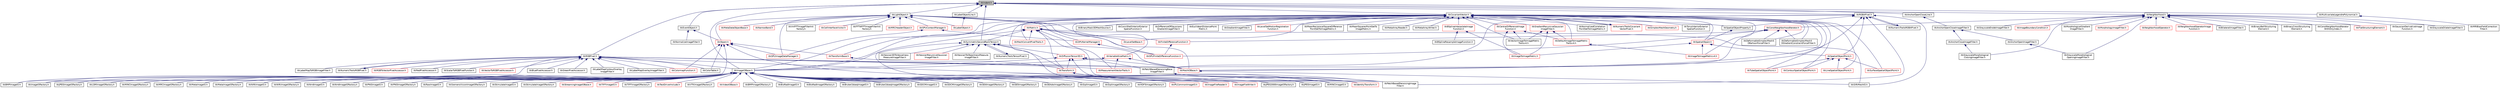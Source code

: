 digraph "itkIndent.h"
{
 // LATEX_PDF_SIZE
  edge [fontname="Helvetica",fontsize="10",labelfontname="Helvetica",labelfontsize="10"];
  node [fontname="Helvetica",fontsize="10",shape=record];
  Node1 [label="itkIndent.h",height=0.2,width=0.4,color="black", fillcolor="grey75", style="filled", fontcolor="black",tooltip=" "];
  Node1 -> Node2 [dir="back",color="midnightblue",fontsize="10",style="solid",fontname="Helvetica"];
  Node2 [label="itkAnchorOpenCloseLine.h",height=0.2,width=0.4,color="black", fillcolor="white", style="filled",URL="$itkAnchorOpenCloseLine_8h.html",tooltip=" "];
  Node2 -> Node3 [dir="back",color="midnightblue",fontsize="10",style="solid",fontname="Helvetica"];
  Node3 [label="itkAnchorOpenCloseImageFilter.h",height=0.2,width=0.4,color="black", fillcolor="white", style="filled",URL="$itkAnchorOpenCloseImageFilter_8h.html",tooltip=" "];
  Node3 -> Node4 [dir="back",color="midnightblue",fontsize="10",style="solid",fontname="Helvetica"];
  Node4 [label="itkAnchorCloseImageFilter.h",height=0.2,width=0.4,color="black", fillcolor="white", style="filled",URL="$itkAnchorCloseImageFilter_8h.html",tooltip=" "];
  Node4 -> Node5 [dir="back",color="midnightblue",fontsize="10",style="solid",fontname="Helvetica"];
  Node5 [label="itkGrayscaleMorphological\lClosingImageFilter.h",height=0.2,width=0.4,color="black", fillcolor="white", style="filled",URL="$itkGrayscaleMorphologicalClosingImageFilter_8h.html",tooltip=" "];
  Node3 -> Node6 [dir="back",color="midnightblue",fontsize="10",style="solid",fontname="Helvetica"];
  Node6 [label="itkAnchorOpenImageFilter.h",height=0.2,width=0.4,color="black", fillcolor="white", style="filled",URL="$itkAnchorOpenImageFilter_8h.html",tooltip=" "];
  Node6 -> Node7 [dir="back",color="midnightblue",fontsize="10",style="solid",fontname="Helvetica"];
  Node7 [label="itkGrayscaleMorphological\lOpeningImageFilter.h",height=0.2,width=0.4,color="black", fillcolor="white", style="filled",URL="$itkGrayscaleMorphologicalOpeningImageFilter_8h.html",tooltip=" "];
  Node1 -> Node8 [dir="back",color="midnightblue",fontsize="10",style="solid",fontname="Helvetica"];
  Node8 [label="itkCovariantVector.h",height=0.2,width=0.4,color="black", fillcolor="white", style="filled",URL="$itkCovariantVector_8h.html",tooltip=" "];
  Node8 -> Node9 [dir="back",color="midnightblue",fontsize="10",style="solid",fontname="Helvetica"];
  Node9 [label="itkBSplineInterpolateImage\lFunction.h",height=0.2,width=0.4,color="red", fillcolor="white", style="filled",URL="$itkBSplineInterpolateImageFunction_8h.html",tooltip=" "];
  Node9 -> Node10 [dir="back",color="midnightblue",fontsize="10",style="solid",fontname="Helvetica"];
  Node10 [label="itkBSplineResampleImageFunction.h",height=0.2,width=0.4,color="black", fillcolor="white", style="filled",URL="$itkBSplineResampleImageFunction_8h.html",tooltip=" "];
  Node9 -> Node11 [dir="back",color="midnightblue",fontsize="10",style="solid",fontname="Helvetica"];
  Node11 [label="itkImageToImageMetric.h",height=0.2,width=0.4,color="red", fillcolor="white", style="filled",URL="$itkImageToImageMetric_8h.html",tooltip=" "];
  Node8 -> Node31 [dir="back",color="midnightblue",fontsize="10",style="solid",fontname="Helvetica"];
  Node31 [label="itkBinaryMask3DMeshSource.h",height=0.2,width=0.4,color="black", fillcolor="white", style="filled",URL="$itkBinaryMask3DMeshSource_8h.html",tooltip=" "];
  Node8 -> Node32 [dir="back",color="midnightblue",fontsize="10",style="solid",fontname="Helvetica"];
  Node32 [label="itkCentralDifferenceImage\lFunction.h",height=0.2,width=0.4,color="red", fillcolor="white", style="filled",URL="$itkCentralDifferenceImageFunction_8h.html",tooltip=" "];
  Node32 -> Node33 [dir="back",color="midnightblue",fontsize="10",style="solid",fontname="Helvetica"];
  Node33 [label="itkDefaultImageToImageMetric\lTraitsv4.h",height=0.2,width=0.4,color="red", fillcolor="white", style="filled",URL="$itkDefaultImageToImageMetricTraitsv4_8h.html",tooltip=" "];
  Node33 -> Node34 [dir="back",color="midnightblue",fontsize="10",style="solid",fontname="Helvetica"];
  Node34 [label="itkImageToImageMetricv4.h",height=0.2,width=0.4,color="red", fillcolor="white", style="filled",URL="$itkImageToImageMetricv4_8h.html",tooltip=" "];
  Node32 -> Node11 [dir="back",color="midnightblue",fontsize="10",style="solid",fontname="Helvetica"];
  Node32 -> Node59 [dir="back",color="midnightblue",fontsize="10",style="solid",fontname="Helvetica"];
  Node59 [label="itkVectorImageToImageMetric\lTraitsv4.h",height=0.2,width=0.4,color="black", fillcolor="white", style="filled",URL="$itkVectorImageToImageMetricTraitsv4_8h.html",tooltip=" "];
  Node8 -> Node60 [dir="back",color="midnightblue",fontsize="10",style="solid",fontname="Helvetica"];
  Node60 [label="itkConicShellInteriorExterior\lSpatialFunction.h",height=0.2,width=0.4,color="black", fillcolor="white", style="filled",URL="$itkConicShellInteriorExteriorSpatialFunction_8h.html",tooltip=" "];
  Node8 -> Node61 [dir="back",color="midnightblue",fontsize="10",style="solid",fontname="Helvetica"];
  Node61 [label="itkContourSpatialObjectPoint.h",height=0.2,width=0.4,color="red", fillcolor="white", style="filled",URL="$itkContourSpatialObjectPoint_8h.html",tooltip=" "];
  Node8 -> Node33 [dir="back",color="midnightblue",fontsize="10",style="solid",fontname="Helvetica"];
  Node8 -> Node65 [dir="back",color="midnightblue",fontsize="10",style="solid",fontname="Helvetica"];
  Node65 [label="itkDeformableSimplexMesh3\lDBalloonForceFilter.h",height=0.2,width=0.4,color="black", fillcolor="white", style="filled",URL="$itkDeformableSimplexMesh3DBalloonForceFilter_8h.html",tooltip=" "];
  Node8 -> Node66 [dir="back",color="midnightblue",fontsize="10",style="solid",fontname="Helvetica"];
  Node66 [label="itkDeformableSimplexMesh3\lDGradientConstraintForceFilter.h",height=0.2,width=0.4,color="black", fillcolor="white", style="filled",URL="$itkDeformableSimplexMesh3DGradientConstraintForceFilter_8h.html",tooltip=" "];
  Node8 -> Node67 [dir="back",color="midnightblue",fontsize="10",style="solid",fontname="Helvetica"];
  Node67 [label="itkDifferenceOfGaussians\lGradientImageFilter.h",height=0.2,width=0.4,color="black", fillcolor="white", style="filled",URL="$itkDifferenceOfGaussiansGradientImageFilter_8h.html",tooltip=" "];
  Node8 -> Node68 [dir="back",color="midnightblue",fontsize="10",style="solid",fontname="Helvetica"];
  Node68 [label="itkEuclideanDistancePoint\lMetric.h",height=0.2,width=0.4,color="black", fillcolor="white", style="filled",URL="$itkEuclideanDistancePointMetric_8h.html",tooltip=" "];
  Node8 -> Node69 [dir="back",color="midnightblue",fontsize="10",style="solid",fontname="Helvetica"];
  Node69 [label="itkGradientImageFilter.h",height=0.2,width=0.4,color="black", fillcolor="white", style="filled",URL="$itkGradientImageFilter_8h.html",tooltip=" "];
  Node8 -> Node70 [dir="back",color="midnightblue",fontsize="10",style="solid",fontname="Helvetica"];
  Node70 [label="itkGradientRecursiveGaussian\lImageFilter.h",height=0.2,width=0.4,color="red", fillcolor="white", style="filled",URL="$itkGradientRecursiveGaussianImageFilter_8h.html",tooltip=" "];
  Node70 -> Node33 [dir="back",color="midnightblue",fontsize="10",style="solid",fontname="Helvetica"];
  Node70 -> Node11 [dir="back",color="midnightblue",fontsize="10",style="solid",fontname="Helvetica"];
  Node70 -> Node59 [dir="back",color="midnightblue",fontsize="10",style="solid",fontname="Helvetica"];
  Node8 -> Node79 [dir="back",color="midnightblue",fontsize="10",style="solid",fontname="Helvetica"];
  Node79 [label="itkIdentityTransform.h",height=0.2,width=0.4,color="red", fillcolor="white", style="filled",URL="$itkIdentityTransform_8h.html",tooltip=" "];
  Node8 -> Node85 [dir="back",color="midnightblue",fontsize="10",style="solid",fontname="Helvetica"];
  Node85 [label="itkImageIOBase.h",height=0.2,width=0.4,color="black", fillcolor="white", style="filled",URL="$itkImageIOBase_8h.html",tooltip=" "];
  Node85 -> Node86 [dir="back",color="midnightblue",fontsize="10",style="solid",fontname="Helvetica"];
  Node86 [label="itkBMPImageIO.h",height=0.2,width=0.4,color="black", fillcolor="white", style="filled",URL="$itkBMPImageIO_8h.html",tooltip=" "];
  Node85 -> Node87 [dir="back",color="midnightblue",fontsize="10",style="solid",fontname="Helvetica"];
  Node87 [label="itkBMPImageIOFactory.h",height=0.2,width=0.4,color="black", fillcolor="white", style="filled",URL="$itkBMPImageIOFactory_8h.html",tooltip=" "];
  Node85 -> Node88 [dir="back",color="midnightblue",fontsize="10",style="solid",fontname="Helvetica"];
  Node88 [label="itkBioRadImageIO.h",height=0.2,width=0.4,color="black", fillcolor="white", style="filled",URL="$itkBioRadImageIO_8h.html",tooltip=" "];
  Node85 -> Node89 [dir="back",color="midnightblue",fontsize="10",style="solid",fontname="Helvetica"];
  Node89 [label="itkBioRadImageIOFactory.h",height=0.2,width=0.4,color="black", fillcolor="white", style="filled",URL="$itkBioRadImageIOFactory_8h.html",tooltip=" "];
  Node85 -> Node90 [dir="back",color="midnightblue",fontsize="10",style="solid",fontname="Helvetica"];
  Node90 [label="itkBruker2dseqImageIO.h",height=0.2,width=0.4,color="black", fillcolor="white", style="filled",URL="$itkBruker2dseqImageIO_8h.html",tooltip=" "];
  Node85 -> Node91 [dir="back",color="midnightblue",fontsize="10",style="solid",fontname="Helvetica"];
  Node91 [label="itkBruker2dseqImageIOFactory.h",height=0.2,width=0.4,color="black", fillcolor="white", style="filled",URL="$itkBruker2dseqImageIOFactory_8h.html",tooltip=" "];
  Node85 -> Node92 [dir="back",color="midnightblue",fontsize="10",style="solid",fontname="Helvetica"];
  Node92 [label="itkGDCMImageIO.h",height=0.2,width=0.4,color="black", fillcolor="white", style="filled",URL="$itkGDCMImageIO_8h.html",tooltip=" "];
  Node85 -> Node93 [dir="back",color="midnightblue",fontsize="10",style="solid",fontname="Helvetica"];
  Node93 [label="itkGDCMImageIOFactory.h",height=0.2,width=0.4,color="black", fillcolor="white", style="filled",URL="$itkGDCMImageIOFactory_8h.html",tooltip=" "];
  Node85 -> Node94 [dir="back",color="midnightblue",fontsize="10",style="solid",fontname="Helvetica"];
  Node94 [label="itkGE4ImageIOFactory.h",height=0.2,width=0.4,color="black", fillcolor="white", style="filled",URL="$itkGE4ImageIOFactory_8h.html",tooltip=" "];
  Node85 -> Node95 [dir="back",color="midnightblue",fontsize="10",style="solid",fontname="Helvetica"];
  Node95 [label="itkGE5ImageIOFactory.h",height=0.2,width=0.4,color="black", fillcolor="white", style="filled",URL="$itkGE5ImageIOFactory_8h.html",tooltip=" "];
  Node85 -> Node96 [dir="back",color="midnightblue",fontsize="10",style="solid",fontname="Helvetica"];
  Node96 [label="itkGEAdwImageIOFactory.h",height=0.2,width=0.4,color="black", fillcolor="white", style="filled",URL="$itkGEAdwImageIOFactory_8h.html",tooltip=" "];
  Node85 -> Node97 [dir="back",color="midnightblue",fontsize="10",style="solid",fontname="Helvetica"];
  Node97 [label="itkGiplImageIO.h",height=0.2,width=0.4,color="black", fillcolor="white", style="filled",URL="$itkGiplImageIO_8h.html",tooltip=" "];
  Node85 -> Node98 [dir="back",color="midnightblue",fontsize="10",style="solid",fontname="Helvetica"];
  Node98 [label="itkGiplImageIOFactory.h",height=0.2,width=0.4,color="black", fillcolor="white", style="filled",URL="$itkGiplImageIOFactory_8h.html",tooltip=" "];
  Node85 -> Node99 [dir="back",color="midnightblue",fontsize="10",style="solid",fontname="Helvetica"];
  Node99 [label="itkHDF5ImageIOFactory.h",height=0.2,width=0.4,color="black", fillcolor="white", style="filled",URL="$itkHDF5ImageIOFactory_8h.html",tooltip=" "];
  Node85 -> Node100 [dir="back",color="midnightblue",fontsize="10",style="solid",fontname="Helvetica"];
  Node100 [label="itkIPLCommonImageIO.h",height=0.2,width=0.4,color="red", fillcolor="white", style="filled",URL="$itkIPLCommonImageIO_8h.html",tooltip="This file was written as a modification to the itkMetaImageIO as a new method for reading in files fr..."];
  Node85 -> Node105 [dir="back",color="midnightblue",fontsize="10",style="solid",fontname="Helvetica"];
  Node105 [label="itkImageFileReader.h",height=0.2,width=0.4,color="red", fillcolor="white", style="filled",URL="$itkImageFileReader_8h.html",tooltip=" "];
  Node85 -> Node108 [dir="back",color="midnightblue",fontsize="10",style="solid",fontname="Helvetica"];
  Node108 [label="itkImageFileWriter.h",height=0.2,width=0.4,color="red", fillcolor="white", style="filled",URL="$itkImageFileWriter_8h.html",tooltip=" "];
  Node85 -> Node110 [dir="back",color="midnightblue",fontsize="10",style="solid",fontname="Helvetica"];
  Node110 [label="itkImageIOFactory.h",height=0.2,width=0.4,color="black", fillcolor="white", style="filled",URL="$itkImageIOFactory_8h.html",tooltip=" "];
  Node85 -> Node111 [dir="back",color="midnightblue",fontsize="10",style="solid",fontname="Helvetica"];
  Node111 [label="itkJPEG2000ImageIOFactory.h",height=0.2,width=0.4,color="black", fillcolor="white", style="filled",URL="$itkJPEG2000ImageIOFactory_8h.html",tooltip=" "];
  Node85 -> Node112 [dir="back",color="midnightblue",fontsize="10",style="solid",fontname="Helvetica"];
  Node112 [label="itkJPEGImageIO.h",height=0.2,width=0.4,color="black", fillcolor="white", style="filled",URL="$itkJPEGImageIO_8h.html",tooltip=" "];
  Node85 -> Node113 [dir="back",color="midnightblue",fontsize="10",style="solid",fontname="Helvetica"];
  Node113 [label="itkJPEGImageIOFactory.h",height=0.2,width=0.4,color="black", fillcolor="white", style="filled",URL="$itkJPEGImageIOFactory_8h.html",tooltip=" "];
  Node85 -> Node114 [dir="back",color="midnightblue",fontsize="10",style="solid",fontname="Helvetica"];
  Node114 [label="itkLSMImageIOFactory.h",height=0.2,width=0.4,color="black", fillcolor="white", style="filled",URL="$itkLSMImageIOFactory_8h.html",tooltip=" "];
  Node85 -> Node115 [dir="back",color="midnightblue",fontsize="10",style="solid",fontname="Helvetica"];
  Node115 [label="itkMINCImageIO.h",height=0.2,width=0.4,color="black", fillcolor="white", style="filled",URL="$itkMINCImageIO_8h.html",tooltip=" "];
  Node85 -> Node116 [dir="back",color="midnightblue",fontsize="10",style="solid",fontname="Helvetica"];
  Node116 [label="itkMINCImageIOFactory.h",height=0.2,width=0.4,color="black", fillcolor="white", style="filled",URL="$itkMINCImageIOFactory_8h.html",tooltip=" "];
  Node85 -> Node117 [dir="back",color="midnightblue",fontsize="10",style="solid",fontname="Helvetica"];
  Node117 [label="itkMRCImageIOFactory.h",height=0.2,width=0.4,color="black", fillcolor="white", style="filled",URL="$itkMRCImageIOFactory_8h.html",tooltip=" "];
  Node85 -> Node118 [dir="back",color="midnightblue",fontsize="10",style="solid",fontname="Helvetica"];
  Node118 [label="itkMetaImageIO.h",height=0.2,width=0.4,color="black", fillcolor="white", style="filled",URL="$itkMetaImageIO_8h.html",tooltip=" "];
  Node85 -> Node119 [dir="back",color="midnightblue",fontsize="10",style="solid",fontname="Helvetica"];
  Node119 [label="itkMetaImageIOFactory.h",height=0.2,width=0.4,color="black", fillcolor="white", style="filled",URL="$itkMetaImageIOFactory_8h.html",tooltip=" "];
  Node85 -> Node120 [dir="back",color="midnightblue",fontsize="10",style="solid",fontname="Helvetica"];
  Node120 [label="itkNiftiImageIO.h",height=0.2,width=0.4,color="black", fillcolor="white", style="filled",URL="$itkNiftiImageIO_8h.html",tooltip=" "];
  Node85 -> Node121 [dir="back",color="midnightblue",fontsize="10",style="solid",fontname="Helvetica"];
  Node121 [label="itkNiftiImageIOFactory.h",height=0.2,width=0.4,color="black", fillcolor="white", style="filled",URL="$itkNiftiImageIOFactory_8h.html",tooltip=" "];
  Node85 -> Node122 [dir="back",color="midnightblue",fontsize="10",style="solid",fontname="Helvetica"];
  Node122 [label="itkNrrdImageIO.h",height=0.2,width=0.4,color="black", fillcolor="white", style="filled",URL="$itkNrrdImageIO_8h.html",tooltip=" "];
  Node85 -> Node123 [dir="back",color="midnightblue",fontsize="10",style="solid",fontname="Helvetica"];
  Node123 [label="itkNrrdImageIOFactory.h",height=0.2,width=0.4,color="black", fillcolor="white", style="filled",URL="$itkNrrdImageIOFactory_8h.html",tooltip=" "];
  Node85 -> Node124 [dir="back",color="midnightblue",fontsize="10",style="solid",fontname="Helvetica"];
  Node124 [label="itkPNGImageIO.h",height=0.2,width=0.4,color="black", fillcolor="white", style="filled",URL="$itkPNGImageIO_8h.html",tooltip=" "];
  Node85 -> Node125 [dir="back",color="midnightblue",fontsize="10",style="solid",fontname="Helvetica"];
  Node125 [label="itkPNGImageIOFactory.h",height=0.2,width=0.4,color="black", fillcolor="white", style="filled",URL="$itkPNGImageIOFactory_8h.html",tooltip=" "];
  Node85 -> Node126 [dir="back",color="midnightblue",fontsize="10",style="solid",fontname="Helvetica"];
  Node126 [label="itkRawImageIO.h",height=0.2,width=0.4,color="black", fillcolor="white", style="filled",URL="$itkRawImageIO_8h.html",tooltip=" "];
  Node85 -> Node127 [dir="back",color="midnightblue",fontsize="10",style="solid",fontname="Helvetica"];
  Node127 [label="itkSiemensVisionImageIOFactory.h",height=0.2,width=0.4,color="black", fillcolor="white", style="filled",URL="$itkSiemensVisionImageIOFactory_8h.html",tooltip=" "];
  Node85 -> Node128 [dir="back",color="midnightblue",fontsize="10",style="solid",fontname="Helvetica"];
  Node128 [label="itkStimulateImageIO.h",height=0.2,width=0.4,color="black", fillcolor="white", style="filled",URL="$itkStimulateImageIO_8h.html",tooltip=" "];
  Node85 -> Node129 [dir="back",color="midnightblue",fontsize="10",style="solid",fontname="Helvetica"];
  Node129 [label="itkStimulateImageIOFactory.h",height=0.2,width=0.4,color="black", fillcolor="white", style="filled",URL="$itkStimulateImageIOFactory_8h.html",tooltip=" "];
  Node85 -> Node130 [dir="back",color="midnightblue",fontsize="10",style="solid",fontname="Helvetica"];
  Node130 [label="itkStreamingImageIOBase.h",height=0.2,width=0.4,color="red", fillcolor="white", style="filled",URL="$itkStreamingImageIOBase_8h.html",tooltip=" "];
  Node85 -> Node135 [dir="back",color="midnightblue",fontsize="10",style="solid",fontname="Helvetica"];
  Node135 [label="itkTIFFImageIO.h",height=0.2,width=0.4,color="red", fillcolor="white", style="filled",URL="$itkTIFFImageIO_8h.html",tooltip=" "];
  Node85 -> Node137 [dir="back",color="midnightblue",fontsize="10",style="solid",fontname="Helvetica"];
  Node137 [label="itkTIFFImageIOFactory.h",height=0.2,width=0.4,color="black", fillcolor="white", style="filled",URL="$itkTIFFImageIOFactory_8h.html",tooltip=" "];
  Node85 -> Node138 [dir="back",color="midnightblue",fontsize="10",style="solid",fontname="Helvetica"];
  Node138 [label="itkTestDriverInclude.h",height=0.2,width=0.4,color="red", fillcolor="white", style="filled",URL="$itkTestDriverInclude_8h.html",tooltip=" "];
  Node85 -> Node141 [dir="back",color="midnightblue",fontsize="10",style="solid",fontname="Helvetica"];
  Node141 [label="itkVTKImageIOFactory.h",height=0.2,width=0.4,color="black", fillcolor="white", style="filled",URL="$itkVTKImageIOFactory_8h.html",tooltip=" "];
  Node85 -> Node142 [dir="back",color="midnightblue",fontsize="10",style="solid",fontname="Helvetica"];
  Node142 [label="itkVideoIOBase.h",height=0.2,width=0.4,color="red", fillcolor="white", style="filled",URL="$itkVideoIOBase_8h.html",tooltip=" "];
  Node8 -> Node34 [dir="back",color="midnightblue",fontsize="10",style="solid",fontname="Helvetica"];
  Node8 -> Node148 [dir="back",color="midnightblue",fontsize="10",style="solid",fontname="Helvetica"];
  Node148 [label="itkLevelSetBase.h",height=0.2,width=0.4,color="red", fillcolor="white", style="filled",URL="$itkLevelSetBase_8h.html",tooltip=" "];
  Node8 -> Node166 [dir="back",color="midnightblue",fontsize="10",style="solid",fontname="Helvetica"];
  Node166 [label="itkLevelSetMotionRegistration\lFunction.h",height=0.2,width=0.4,color="red", fillcolor="white", style="filled",URL="$itkLevelSetMotionRegistrationFunction_8h.html",tooltip=" "];
  Node8 -> Node168 [dir="back",color="midnightblue",fontsize="10",style="solid",fontname="Helvetica"];
  Node168 [label="itkLineSpatialObjectPoint.h",height=0.2,width=0.4,color="red", fillcolor="white", style="filled",URL="$itkLineSpatialObjectPoint_8h.html",tooltip=" "];
  Node8 -> Node172 [dir="back",color="midnightblue",fontsize="10",style="solid",fontname="Helvetica"];
  Node172 [label="itkMatrix.h",height=0.2,width=0.4,color="red", fillcolor="white", style="filled",URL="$itkMatrix_8h.html",tooltip=" "];
  Node172 -> Node188 [dir="back",color="midnightblue",fontsize="10",style="solid",fontname="Helvetica"];
  Node188 [label="itkGiftiMeshIO.h",height=0.2,width=0.4,color="black", fillcolor="white", style="filled",URL="$itkGiftiMeshIO_8h.html",tooltip=" "];
  Node172 -> Node148 [dir="back",color="midnightblue",fontsize="10",style="solid",fontname="Helvetica"];
  Node172 -> Node115 [dir="back",color="midnightblue",fontsize="10",style="solid",fontname="Helvetica"];
  Node172 -> Node1046 [dir="back",color="midnightblue",fontsize="10",style="solid",fontname="Helvetica"];
  Node1046 [label="itkMeasurementVectorTraits.h",height=0.2,width=0.4,color="red", fillcolor="white", style="filled",URL="$itkMeasurementVectorTraits_8h.html",tooltip=" "];
  Node172 -> Node1087 [dir="back",color="midnightblue",fontsize="10",style="solid",fontname="Helvetica"];
  Node1087 [label="itkMeshConvertPixelTraits.h",height=0.2,width=0.4,color="red", fillcolor="white", style="filled",URL="$itkMeshConvertPixelTraits_8h.html",tooltip=" "];
  Node172 -> Node1088 [dir="back",color="midnightblue",fontsize="10",style="solid",fontname="Helvetica"];
  Node1088 [label="itkMeshIOBase.h",height=0.2,width=0.4,color="red", fillcolor="white", style="filled",URL="$itkMeshIOBase_8h.html",tooltip=" "];
  Node1088 -> Node188 [dir="back",color="midnightblue",fontsize="10",style="solid",fontname="Helvetica"];
  Node172 -> Node393 [dir="back",color="midnightblue",fontsize="10",style="solid",fontname="Helvetica"];
  Node393 [label="itkPatchBasedDenoisingImage\lFilter.h",height=0.2,width=0.4,color="black", fillcolor="white", style="filled",URL="$itkPatchBasedDenoisingImageFilter_8h.html",tooltip=" "];
  Node172 -> Node1109 [dir="back",color="midnightblue",fontsize="10",style="solid",fontname="Helvetica"];
  Node1109 [label="itkSymmetricSecondRankTensor.h",height=0.2,width=0.4,color="black", fillcolor="white", style="filled",URL="$itkSymmetricSecondRankTensor_8h.html",tooltip=" "];
  Node1109 -> Node1110 [dir="back",color="midnightblue",fontsize="10",style="solid",fontname="Helvetica"];
  Node1110 [label="itkDiffusionTensor3D.h",height=0.2,width=0.4,color="red", fillcolor="white", style="filled",URL="$itkDiffusionTensor3D_8h.html",tooltip=" "];
  Node1110 -> Node85 [dir="back",color="midnightblue",fontsize="10",style="solid",fontname="Helvetica"];
  Node1110 -> Node1088 [dir="back",color="midnightblue",fontsize="10",style="solid",fontname="Helvetica"];
  Node1110 -> Node392 [dir="back",color="midnightblue",fontsize="10",style="solid",fontname="Helvetica"];
  Node392 [label="itkPatchBasedDenoisingBase\lImageFilter.h",height=0.2,width=0.4,color="black", fillcolor="white", style="filled",URL="$itkPatchBasedDenoisingBaseImageFilter_8h.html",tooltip=" "];
  Node392 -> Node393 [dir="back",color="midnightblue",fontsize="10",style="solid",fontname="Helvetica"];
  Node1110 -> Node393 [dir="back",color="midnightblue",fontsize="10",style="solid",fontname="Helvetica"];
  Node1110 -> Node1112 [dir="back",color="midnightblue",fontsize="10",style="solid",fontname="Helvetica"];
  Node1112 [label="itkTransform.h",height=0.2,width=0.4,color="red", fillcolor="white", style="filled",URL="$itkTransform_8h.html",tooltip=" "];
  Node1112 -> Node79 [dir="back",color="midnightblue",fontsize="10",style="solid",fontname="Helvetica"];
  Node1109 -> Node648 [dir="back",color="midnightblue",fontsize="10",style="solid",fontname="Helvetica"];
  Node648 [label="itkHessian3DToVesselness\lMeasureImageFilter.h",height=0.2,width=0.4,color="black", fillcolor="white", style="filled",URL="$itkHessian3DToVesselnessMeasureImageFilter_8h.html",tooltip=" "];
  Node1109 -> Node180 [dir="back",color="midnightblue",fontsize="10",style="solid",fontname="Helvetica"];
  Node180 [label="itkHessianRecursiveGaussian\lImageFilter.h",height=0.2,width=0.4,color="red", fillcolor="white", style="filled",URL="$itkHessianRecursiveGaussianImageFilter_8h.html",tooltip=" "];
  Node1109 -> Node779 [dir="back",color="midnightblue",fontsize="10",style="solid",fontname="Helvetica"];
  Node779 [label="itkHessianToObjectnessMeasure\lImageFilter.h",height=0.2,width=0.4,color="black", fillcolor="white", style="filled",URL="$itkHessianToObjectnessMeasureImageFilter_8h.html",tooltip=" "];
  Node1109 -> Node85 [dir="back",color="midnightblue",fontsize="10",style="solid",fontname="Helvetica"];
  Node1109 -> Node1088 [dir="back",color="midnightblue",fontsize="10",style="solid",fontname="Helvetica"];
  Node1109 -> Node1129 [dir="back",color="midnightblue",fontsize="10",style="solid",fontname="Helvetica"];
  Node1129 [label="itkNumericTraitsTensorPixel.h",height=0.2,width=0.4,color="black", fillcolor="white", style="filled",URL="$itkNumericTraitsTensorPixel_8h.html",tooltip=" "];
  Node1129 -> Node1109 [dir="back",color="midnightblue",fontsize="10",style="solid",fontname="Helvetica"];
  Node1109 -> Node1112 [dir="back",color="midnightblue",fontsize="10",style="solid",fontname="Helvetica"];
  Node172 -> Node1112 [dir="back",color="midnightblue",fontsize="10",style="solid",fontname="Helvetica"];
  Node8 -> Node72 [dir="back",color="midnightblue",fontsize="10",style="solid",fontname="Helvetica"];
  Node72 [label="itkMeanReciprocalSquareDifference\lPointSetToImageMetric.h",height=0.2,width=0.4,color="black", fillcolor="white", style="filled",URL="$itkMeanReciprocalSquareDifferencePointSetToImageMetric_8h.html",tooltip=" "];
  Node8 -> Node73 [dir="back",color="midnightblue",fontsize="10",style="solid",fontname="Helvetica"];
  Node73 [label="itkMeanSquaresPointSetTo\lImageMetric.h",height=0.2,width=0.4,color="black", fillcolor="white", style="filled",URL="$itkMeanSquaresPointSetToImageMetric_8h.html",tooltip=" "];
  Node8 -> Node1087 [dir="back",color="midnightblue",fontsize="10",style="solid",fontname="Helvetica"];
  Node8 -> Node1088 [dir="back",color="midnightblue",fontsize="10",style="solid",fontname="Helvetica"];
  Node8 -> Node1133 [dir="back",color="midnightblue",fontsize="10",style="solid",fontname="Helvetica"];
  Node1133 [label="itkMetaArrayReader.h",height=0.2,width=0.4,color="black", fillcolor="white", style="filled",URL="$itkMetaArrayReader_8h.html",tooltip=" "];
  Node8 -> Node1134 [dir="back",color="midnightblue",fontsize="10",style="solid",fontname="Helvetica"];
  Node1134 [label="itkMetaArrayWriter.h",height=0.2,width=0.4,color="black", fillcolor="white", style="filled",URL="$itkMetaArrayWriter_8h.html",tooltip=" "];
  Node8 -> Node74 [dir="back",color="midnightblue",fontsize="10",style="solid",fontname="Helvetica"];
  Node74 [label="itkNormalizedCorrelation\lPointSetToImageMetric.h",height=0.2,width=0.4,color="black", fillcolor="white", style="filled",URL="$itkNormalizedCorrelationPointSetToImageMetric_8h.html",tooltip=" "];
  Node8 -> Node1135 [dir="back",color="midnightblue",fontsize="10",style="solid",fontname="Helvetica"];
  Node1135 [label="itkNumericTraitsCovariant\lVectorPixel.h",height=0.2,width=0.4,color="red", fillcolor="white", style="filled",URL="$itkNumericTraitsCovariantVectorPixel_8h.html",tooltip=" "];
  Node1135 -> Node8 [dir="back",color="midnightblue",fontsize="10",style="solid",fontname="Helvetica"];
  Node8 -> Node1136 [dir="back",color="midnightblue",fontsize="10",style="solid",fontname="Helvetica"];
  Node1136 [label="itkSimplexMeshGeometry.h",height=0.2,width=0.4,color="red", fillcolor="white", style="filled",URL="$itkSimplexMeshGeometry_8h.html",tooltip=" "];
  Node8 -> Node997 [dir="back",color="midnightblue",fontsize="10",style="solid",fontname="Helvetica"];
  Node997 [label="itkSpatialObject.h",height=0.2,width=0.4,color="red", fillcolor="white", style="filled",URL="$itkSpatialObject_8h.html",tooltip=" "];
  Node997 -> Node11 [dir="back",color="midnightblue",fontsize="10",style="solid",fontname="Helvetica"];
  Node997 -> Node34 [dir="back",color="midnightblue",fontsize="10",style="solid",fontname="Helvetica"];
  Node997 -> Node1024 [dir="back",color="midnightblue",fontsize="10",style="solid",fontname="Helvetica"];
  Node1024 [label="itkSpatialObjectPoint.h",height=0.2,width=0.4,color="red", fillcolor="white", style="filled",URL="$itkSpatialObjectPoint_8h.html",tooltip=" "];
  Node1024 -> Node61 [dir="back",color="midnightblue",fontsize="10",style="solid",fontname="Helvetica"];
  Node1024 -> Node168 [dir="back",color="midnightblue",fontsize="10",style="solid",fontname="Helvetica"];
  Node1024 -> Node1025 [dir="back",color="midnightblue",fontsize="10",style="solid",fontname="Helvetica"];
  Node1025 [label="itkSurfaceSpatialObjectPoint.h",height=0.2,width=0.4,color="red", fillcolor="white", style="filled",URL="$itkSurfaceSpatialObjectPoint_8h.html",tooltip=" "];
  Node1024 -> Node1026 [dir="back",color="midnightblue",fontsize="10",style="solid",fontname="Helvetica"];
  Node1026 [label="itkTubeSpatialObjectPoint.h",height=0.2,width=0.4,color="red", fillcolor="white", style="filled",URL="$itkTubeSpatialObjectPoint_8h.html",tooltip=" "];
  Node8 -> Node1025 [dir="back",color="midnightblue",fontsize="10",style="solid",fontname="Helvetica"];
  Node8 -> Node1142 [dir="back",color="midnightblue",fontsize="10",style="solid",fontname="Helvetica"];
  Node1142 [label="itkTorusInteriorExterior\lSpatialFunction.h",height=0.2,width=0.4,color="black", fillcolor="white", style="filled",URL="$itkTorusInteriorExteriorSpatialFunction_8h.html",tooltip=" "];
  Node8 -> Node1143 [dir="back",color="midnightblue",fontsize="10",style="solid",fontname="Helvetica"];
  Node1143 [label="itkTransformBase.h",height=0.2,width=0.4,color="red", fillcolor="white", style="filled",URL="$itkTransformBase_8h.html",tooltip=" "];
  Node1143 -> Node1112 [dir="back",color="midnightblue",fontsize="10",style="solid",fontname="Helvetica"];
  Node8 -> Node1026 [dir="back",color="midnightblue",fontsize="10",style="solid",fontname="Helvetica"];
  Node8 -> Node1173 [dir="back",color="midnightblue",fontsize="10",style="solid",fontname="Helvetica"];
  Node1173 [label="itkVariableSizeMatrix.h",height=0.2,width=0.4,color="red", fillcolor="white", style="filled",URL="$itkVariableSizeMatrix_8h.html",tooltip=" "];
  Node1173 -> Node85 [dir="back",color="midnightblue",fontsize="10",style="solid",fontname="Helvetica"];
  Node1173 -> Node1046 [dir="back",color="midnightblue",fontsize="10",style="solid",fontname="Helvetica"];
  Node1173 -> Node1088 [dir="back",color="midnightblue",fontsize="10",style="solid",fontname="Helvetica"];
  Node8 -> Node59 [dir="back",color="midnightblue",fontsize="10",style="solid",fontname="Helvetica"];
  Node1 -> Node1177 [dir="back",color="midnightblue",fontsize="10",style="solid",fontname="Helvetica"];
  Node1177 [label="itkEventObject.h",height=0.2,width=0.4,color="black", fillcolor="white", style="filled",URL="$itkEventObject_8h.html",tooltip=" "];
  Node1177 -> Node722 [dir="back",color="midnightblue",fontsize="10",style="solid",fontname="Helvetica"];
  Node722 [label="itkNormalizeImageFilter.h",height=0.2,width=0.4,color="black", fillcolor="white", style="filled",URL="$itkNormalizeImageFilter_8h.html",tooltip=" "];
  Node1177 -> Node1178 [dir="back",color="midnightblue",fontsize="10",style="solid",fontname="Helvetica"];
  Node1178 [label="itkObject.h",height=0.2,width=0.4,color="red", fillcolor="white", style="filled",URL="$itkObject_8h.html",tooltip=" "];
  Node1178 -> Node1228 [dir="back",color="midnightblue",fontsize="10",style="solid",fontname="Helvetica"];
  Node1228 [label="itkColorTable.h",height=0.2,width=0.4,color="black", fillcolor="white", style="filled",URL="$itkColorTable_8h.html",tooltip=" "];
  Node1178 -> Node1229 [dir="back",color="midnightblue",fontsize="10",style="solid",fontname="Helvetica"];
  Node1229 [label="itkColormapFunction.h",height=0.2,width=0.4,color="red", fillcolor="white", style="filled",URL="$itkColormapFunction_8h.html",tooltip=" "];
  Node1178 -> Node1307 [dir="back",color="midnightblue",fontsize="10",style="solid",fontname="Helvetica"];
  Node1307 [label="itkGPUImageDataManager.h",height=0.2,width=0.4,color="red", fillcolor="white", style="filled",URL="$itkGPUImageDataManager_8h.html",tooltip=" "];
  Node1178 -> Node79 [dir="back",color="midnightblue",fontsize="10",style="solid",fontname="Helvetica"];
  Node1178 -> Node110 [dir="back",color="midnightblue",fontsize="10",style="solid",fontname="Helvetica"];
  Node1178 -> Node1143 [dir="back",color="midnightblue",fontsize="10",style="solid",fontname="Helvetica"];
  Node1 -> Node85 [dir="back",color="midnightblue",fontsize="10",style="solid",fontname="Helvetica"];
  Node1 -> Node1537 [dir="back",color="midnightblue",fontsize="10",style="solid",fontname="Helvetica"];
  Node1537 [label="itkLabelObjectLine.h",height=0.2,width=0.4,color="black", fillcolor="white", style="filled",URL="$itkLabelObjectLine_8h.html",tooltip=" "];
  Node1537 -> Node1436 [dir="back",color="midnightblue",fontsize="10",style="solid",fontname="Helvetica"];
  Node1436 [label="itkLabelObject.h",height=0.2,width=0.4,color="red", fillcolor="white", style="filled",URL="$itkLabelObject_8h.html",tooltip=" "];
  Node1 -> Node1538 [dir="back",color="midnightblue",fontsize="10",style="solid",fontname="Helvetica"];
  Node1538 [label="itkLightObject.h",height=0.2,width=0.4,color="black", fillcolor="white", style="filled",URL="$itkLightObject_8h.html",tooltip=" "];
  Node1538 -> Node1293 [dir="back",color="midnightblue",fontsize="10",style="solid",fontname="Helvetica"];
  Node1293 [label="itkCellInterfaceVisitor.h",height=0.2,width=0.4,color="red", fillcolor="white", style="filled",URL="$itkCellInterfaceVisitor_8h.html",tooltip=" "];
  Node1538 -> Node1539 [dir="back",color="midnightblue",fontsize="10",style="solid",fontname="Helvetica"];
  Node1539 [label="itkFFTWFFTImageFilterInit\lFactory.h",height=0.2,width=0.4,color="black", fillcolor="white", style="filled",URL="$itkFFTWFFTImageFilterInitFactory_8h.html",tooltip=" "];
  Node1538 -> Node342 [dir="back",color="midnightblue",fontsize="10",style="solid",fontname="Helvetica"];
  Node342 [label="itkFiniteDifferenceFunction.h",height=0.2,width=0.4,color="red", fillcolor="white", style="filled",URL="$itkFiniteDifferenceFunction_8h.html",tooltip=" "];
  Node342 -> Node383 [dir="back",color="midnightblue",fontsize="10",style="solid",fontname="Helvetica"];
  Node383 [label="itkGPUFiniteDifferenceFunction.h",height=0.2,width=0.4,color="red", fillcolor="white", style="filled",URL="$itkGPUFiniteDifferenceFunction_8h.html",tooltip=" "];
  Node1538 -> Node1540 [dir="back",color="midnightblue",fontsize="10",style="solid",fontname="Helvetica"];
  Node1540 [label="itkGPUContextManager.h",height=0.2,width=0.4,color="red", fillcolor="white", style="filled",URL="$itkGPUContextManager_8h.html",tooltip=" "];
  Node1540 -> Node1307 [dir="back",color="midnightblue",fontsize="10",style="solid",fontname="Helvetica"];
  Node1540 -> Node488 [dir="back",color="midnightblue",fontsize="10",style="solid",fontname="Helvetica"];
  Node488 [label="itkGPUKernelManager.h",height=0.2,width=0.4,color="red", fillcolor="white", style="filled",URL="$itkGPUKernelManager_8h.html",tooltip=" "];
  Node488 -> Node383 [dir="back",color="midnightblue",fontsize="10",style="solid",fontname="Helvetica"];
  Node1538 -> Node383 [dir="back",color="midnightblue",fontsize="10",style="solid",fontname="Helvetica"];
  Node1538 -> Node1307 [dir="back",color="midnightblue",fontsize="10",style="solid",fontname="Helvetica"];
  Node1538 -> Node488 [dir="back",color="midnightblue",fontsize="10",style="solid",fontname="Helvetica"];
  Node1538 -> Node1436 [dir="back",color="midnightblue",fontsize="10",style="solid",fontname="Helvetica"];
  Node1538 -> Node1453 [dir="back",color="midnightblue",fontsize="10",style="solid",fontname="Helvetica"];
  Node1453 [label="itkMRCHeaderObject.h",height=0.2,width=0.4,color="red", fillcolor="white", style="filled",URL="$itkMRCHeaderObject_8h.html",tooltip=" "];
  Node1538 -> Node1541 [dir="back",color="midnightblue",fontsize="10",style="solid",fontname="Helvetica"];
  Node1541 [label="itkMetaDataObjectBase.h",height=0.2,width=0.4,color="red", fillcolor="white", style="filled",URL="$itkMetaDataObjectBase_8h.html",tooltip=" "];
  Node1538 -> Node1465 [dir="back",color="midnightblue",fontsize="10",style="solid",fontname="Helvetica"];
  Node1465 [label="itkNarrowBand.h",height=0.2,width=0.4,color="red", fillcolor="white", style="filled",URL="$itkNarrowBand_8h.html",tooltip=" "];
  Node1538 -> Node1178 [dir="back",color="midnightblue",fontsize="10",style="solid",fontname="Helvetica"];
  Node1538 -> Node1495 [dir="back",color="midnightblue",fontsize="10",style="solid",fontname="Helvetica"];
  Node1495 [label="itkSpatialObjectProperty.h",height=0.2,width=0.4,color="black", fillcolor="white", style="filled",URL="$itkSpatialObjectProperty_8h.html",tooltip=" "];
  Node1495 -> Node997 [dir="back",color="midnightblue",fontsize="10",style="solid",fontname="Helvetica"];
  Node1538 -> Node1543 [dir="back",color="midnightblue",fontsize="10",style="solid",fontname="Helvetica"];
  Node1543 [label="itkVnlFFTImageFilterInit\lFactory.h",height=0.2,width=0.4,color="black", fillcolor="white", style="filled",URL="$itkVnlFFTImageFilterInitFactory_8h.html",tooltip=" "];
  Node1 -> Node1544 [dir="back",color="midnightblue",fontsize="10",style="solid",fontname="Helvetica"];
  Node1544 [label="itkMultivariateLegendrePolynomial.h",height=0.2,width=0.4,color="black", fillcolor="white", style="filled",URL="$itkMultivariateLegendrePolynomial_8h.html",tooltip=" "];
  Node1544 -> Node558 [dir="back",color="midnightblue",fontsize="10",style="solid",fontname="Helvetica"];
  Node558 [label="itkMRIBiasFieldCorrection\lFilter.h",height=0.2,width=0.4,color="black", fillcolor="white", style="filled",URL="$itkMRIBiasFieldCorrectionFilter_8h.html",tooltip=" "];
  Node1 -> Node1545 [dir="back",color="midnightblue",fontsize="10",style="solid",fontname="Helvetica"];
  Node1545 [label="itkNeighborhood.h",height=0.2,width=0.4,color="black", fillcolor="white", style="filled",URL="$itkNeighborhood_8h.html",tooltip=" "];
  Node1545 -> Node402 [dir="back",color="midnightblue",fontsize="10",style="solid",fontname="Helvetica"];
  Node402 [label="itkBilateralImageFilter.h",height=0.2,width=0.4,color="black", fillcolor="white", style="filled",URL="$itkBilateralImageFilter_8h.html",tooltip=" "];
  Node1545 -> Node1546 [dir="back",color="midnightblue",fontsize="10",style="solid",fontname="Helvetica"];
  Node1546 [label="itkBinaryBallStructuring\lElement.h",height=0.2,width=0.4,color="black", fillcolor="white", style="filled",URL="$itkBinaryBallStructuringElement_8h.html",tooltip=" "];
  Node1545 -> Node1547 [dir="back",color="midnightblue",fontsize="10",style="solid",fontname="Helvetica"];
  Node1547 [label="itkBinaryCrossStructuring\lElement.h",height=0.2,width=0.4,color="black", fillcolor="white", style="filled",URL="$itkBinaryCrossStructuringElement_8h.html",tooltip=" "];
  Node1545 -> Node336 [dir="back",color="midnightblue",fontsize="10",style="solid",fontname="Helvetica"];
  Node336 [label="itkConstNeighborhoodIterator.h",height=0.2,width=0.4,color="red", fillcolor="white", style="filled",URL="$itkConstNeighborhoodIterator_8h.html",tooltip=" "];
  Node336 -> Node65 [dir="back",color="midnightblue",fontsize="10",style="solid",fontname="Helvetica"];
  Node336 -> Node66 [dir="back",color="midnightblue",fontsize="10",style="solid",fontname="Helvetica"];
  Node336 -> Node342 [dir="back",color="midnightblue",fontsize="10",style="solid",fontname="Helvetica"];
  Node336 -> Node383 [dir="back",color="midnightblue",fontsize="10",style="solid",fontname="Helvetica"];
  Node336 -> Node392 [dir="back",color="midnightblue",fontsize="10",style="solid",fontname="Helvetica"];
  Node1545 -> Node447 [dir="back",color="midnightblue",fontsize="10",style="solid",fontname="Helvetica"];
  Node447 [label="itkConstNeighborhoodIterator\lWithOnlyIndex.h",height=0.2,width=0.4,color="black", fillcolor="white", style="filled",URL="$itkConstNeighborhoodIteratorWithOnlyIndex_8h.html",tooltip=" "];
  Node1545 -> Node479 [dir="back",color="midnightblue",fontsize="10",style="solid",fontname="Helvetica"];
  Node479 [label="itkFlatStructuringElement.h",height=0.2,width=0.4,color="red", fillcolor="white", style="filled",URL="$itkFlatStructuringElement_8h.html",tooltip=" "];
  Node1545 -> Node202 [dir="back",color="midnightblue",fontsize="10",style="solid",fontname="Helvetica"];
  Node202 [label="itkGaussianDerivativeImage\lFunction.h",height=0.2,width=0.4,color="black", fillcolor="white", style="filled",URL="$itkGaussianDerivativeImageFunction_8h.html",tooltip=" "];
  Node1545 -> Node432 [dir="back",color="midnightblue",fontsize="10",style="solid",fontname="Helvetica"];
  Node432 [label="itkGrayscaleDilateImageFilter.h",height=0.2,width=0.4,color="black", fillcolor="white", style="filled",URL="$itkGrayscaleDilateImageFilter_8h.html",tooltip=" "];
  Node1545 -> Node435 [dir="back",color="midnightblue",fontsize="10",style="solid",fontname="Helvetica"];
  Node435 [label="itkGrayscaleErodeImageFilter.h",height=0.2,width=0.4,color="black", fillcolor="white", style="filled",URL="$itkGrayscaleErodeImageFilter_8h.html",tooltip=" "];
  Node1545 -> Node5 [dir="back",color="midnightblue",fontsize="10",style="solid",fontname="Helvetica"];
  Node1545 -> Node7 [dir="back",color="midnightblue",fontsize="10",style="solid",fontname="Helvetica"];
  Node1545 -> Node1527 [dir="back",color="midnightblue",fontsize="10",style="solid",fontname="Helvetica"];
  Node1527 [label="itkImageBoundaryCondition.h",height=0.2,width=0.4,color="red", fillcolor="white", style="filled",URL="$itkImageBoundaryCondition_8h.html",tooltip=" "];
  Node1545 -> Node433 [dir="back",color="midnightblue",fontsize="10",style="solid",fontname="Helvetica"];
  Node433 [label="itkMorphologicalGradient\lImageFilter.h",height=0.2,width=0.4,color="black", fillcolor="white", style="filled",URL="$itkMorphologicalGradientImageFilter_8h.html",tooltip=" "];
  Node1545 -> Node430 [dir="back",color="midnightblue",fontsize="10",style="solid",fontname="Helvetica"];
  Node430 [label="itkMorphologyImageFilter.h",height=0.2,width=0.4,color="red", fillcolor="white", style="filled",URL="$itkMorphologyImageFilter_8h.html",tooltip=" "];
  Node1545 -> Node1548 [dir="back",color="midnightblue",fontsize="10",style="solid",fontname="Helvetica"];
  Node1548 [label="itkNeighborhoodOperator.h",height=0.2,width=0.4,color="red", fillcolor="white", style="filled",URL="$itkNeighborhoodOperator_8h.html",tooltip=" "];
  Node1545 -> Node246 [dir="back",color="midnightblue",fontsize="10",style="solid",fontname="Helvetica"];
  Node246 [label="itkNeighborhoodOperatorImage\lFunction.h",height=0.2,width=0.4,color="red", fillcolor="white", style="filled",URL="$itkNeighborhoodOperatorImageFunction_8h.html",tooltip=" "];
  Node1 -> Node1557 [dir="back",color="midnightblue",fontsize="10",style="solid",fontname="Helvetica"];
  Node1557 [label="itkRGBAPixel.h",height=0.2,width=0.4,color="black", fillcolor="white", style="filled",URL="$itkRGBAPixel_8h.html",tooltip=" "];
  Node1557 -> Node188 [dir="back",color="midnightblue",fontsize="10",style="solid",fontname="Helvetica"];
  Node1557 -> Node85 [dir="back",color="midnightblue",fontsize="10",style="solid",fontname="Helvetica"];
  Node1557 -> Node1088 [dir="back",color="midnightblue",fontsize="10",style="solid",fontname="Helvetica"];
  Node1557 -> Node1558 [dir="back",color="midnightblue",fontsize="10",style="solid",fontname="Helvetica"];
  Node1558 [label="itkNumericTraitsRGBAPixel.h",height=0.2,width=0.4,color="black", fillcolor="white", style="filled",URL="$itkNumericTraitsRGBAPixel_8h.html",tooltip=" "];
  Node1558 -> Node1557 [dir="back",color="midnightblue",fontsize="10",style="solid",fontname="Helvetica"];
  Node1557 -> Node392 [dir="back",color="midnightblue",fontsize="10",style="solid",fontname="Helvetica"];
  Node1557 -> Node393 [dir="back",color="midnightblue",fontsize="10",style="solid",fontname="Helvetica"];
  Node1557 -> Node1024 [dir="back",color="midnightblue",fontsize="10",style="solid",fontname="Helvetica"];
  Node1557 -> Node1495 [dir="back",color="midnightblue",fontsize="10",style="solid",fontname="Helvetica"];
  Node1 -> Node1559 [dir="back",color="midnightblue",fontsize="10",style="solid",fontname="Helvetica"];
  Node1559 [label="itkRGBPixel.h",height=0.2,width=0.4,color="black", fillcolor="white", style="filled",URL="$itkRGBPixel_8h.html",tooltip=" "];
  Node1559 -> Node86 [dir="back",color="midnightblue",fontsize="10",style="solid",fontname="Helvetica"];
  Node1559 -> Node1560 [dir="back",color="midnightblue",fontsize="10",style="solid",fontname="Helvetica"];
  Node1560 [label="itkBluePixelAccessor.h",height=0.2,width=0.4,color="black", fillcolor="white", style="filled",URL="$itkBluePixelAccessor_8h.html",tooltip=" "];
  Node1559 -> Node1228 [dir="back",color="midnightblue",fontsize="10",style="solid",fontname="Helvetica"];
  Node1559 -> Node1229 [dir="back",color="midnightblue",fontsize="10",style="solid",fontname="Helvetica"];
  Node1559 -> Node1561 [dir="back",color="midnightblue",fontsize="10",style="solid",fontname="Helvetica"];
  Node1561 [label="itkGreenPixelAccessor.h",height=0.2,width=0.4,color="black", fillcolor="white", style="filled",URL="$itkGreenPixelAccessor_8h.html",tooltip=" "];
  Node1559 -> Node85 [dir="back",color="midnightblue",fontsize="10",style="solid",fontname="Helvetica"];
  Node1559 -> Node853 [dir="back",color="midnightblue",fontsize="10",style="solid",fontname="Helvetica"];
  Node853 [label="itkLabelMapContourOverlay\lImageFilter.h",height=0.2,width=0.4,color="black", fillcolor="white", style="filled",URL="$itkLabelMapContourOverlayImageFilter_8h.html",tooltip=" "];
  Node1559 -> Node855 [dir="back",color="midnightblue",fontsize="10",style="solid",fontname="Helvetica"];
  Node855 [label="itkLabelMapOverlayImageFilter.h",height=0.2,width=0.4,color="black", fillcolor="white", style="filled",URL="$itkLabelMapOverlayImageFilter_8h.html",tooltip=" "];
  Node1559 -> Node858 [dir="back",color="midnightblue",fontsize="10",style="solid",fontname="Helvetica"];
  Node858 [label="itkLabelMapToRGBImageFilter.h",height=0.2,width=0.4,color="black", fillcolor="white", style="filled",URL="$itkLabelMapToRGBImageFilter_8h.html",tooltip=" "];
  Node1559 -> Node1046 [dir="back",color="midnightblue",fontsize="10",style="solid",fontname="Helvetica"];
  Node1559 -> Node1088 [dir="back",color="midnightblue",fontsize="10",style="solid",fontname="Helvetica"];
  Node1559 -> Node1562 [dir="back",color="midnightblue",fontsize="10",style="solid",fontname="Helvetica"];
  Node1562 [label="itkNumericTraitsRGBPixel.h",height=0.2,width=0.4,color="black", fillcolor="white", style="filled",URL="$itkNumericTraitsRGBPixel_8h.html",tooltip=" "];
  Node1562 -> Node1559 [dir="back",color="midnightblue",fontsize="10",style="solid",fontname="Helvetica"];
  Node1559 -> Node392 [dir="back",color="midnightblue",fontsize="10",style="solid",fontname="Helvetica"];
  Node1559 -> Node393 [dir="back",color="midnightblue",fontsize="10",style="solid",fontname="Helvetica"];
  Node1559 -> Node1563 [dir="back",color="midnightblue",fontsize="10",style="solid",fontname="Helvetica"];
  Node1563 [label="itkRGBToVectorPixelAccessor.h",height=0.2,width=0.4,color="red", fillcolor="white", style="filled",URL="$itkRGBToVectorPixelAccessor_8h.html",tooltip=" "];
  Node1559 -> Node1564 [dir="back",color="midnightblue",fontsize="10",style="solid",fontname="Helvetica"];
  Node1564 [label="itkRedPixelAccessor.h",height=0.2,width=0.4,color="black", fillcolor="white", style="filled",URL="$itkRedPixelAccessor_8h.html",tooltip=" "];
  Node1559 -> Node1565 [dir="back",color="midnightblue",fontsize="10",style="solid",fontname="Helvetica"];
  Node1565 [label="itkScalarToRGBPixelFunctor.h",height=0.2,width=0.4,color="black", fillcolor="white", style="filled",URL="$itkScalarToRGBPixelFunctor_8h.html",tooltip=" "];
  Node1559 -> Node1566 [dir="back",color="midnightblue",fontsize="10",style="solid",fontname="Helvetica"];
  Node1566 [label="itkVectorToRGBPixelAccessor.h",height=0.2,width=0.4,color="red", fillcolor="white", style="filled",URL="$itkVectorToRGBPixelAccessor_8h.html",tooltip=" "];
  Node1 -> Node1109 [dir="back",color="midnightblue",fontsize="10",style="solid",fontname="Helvetica"];
}
